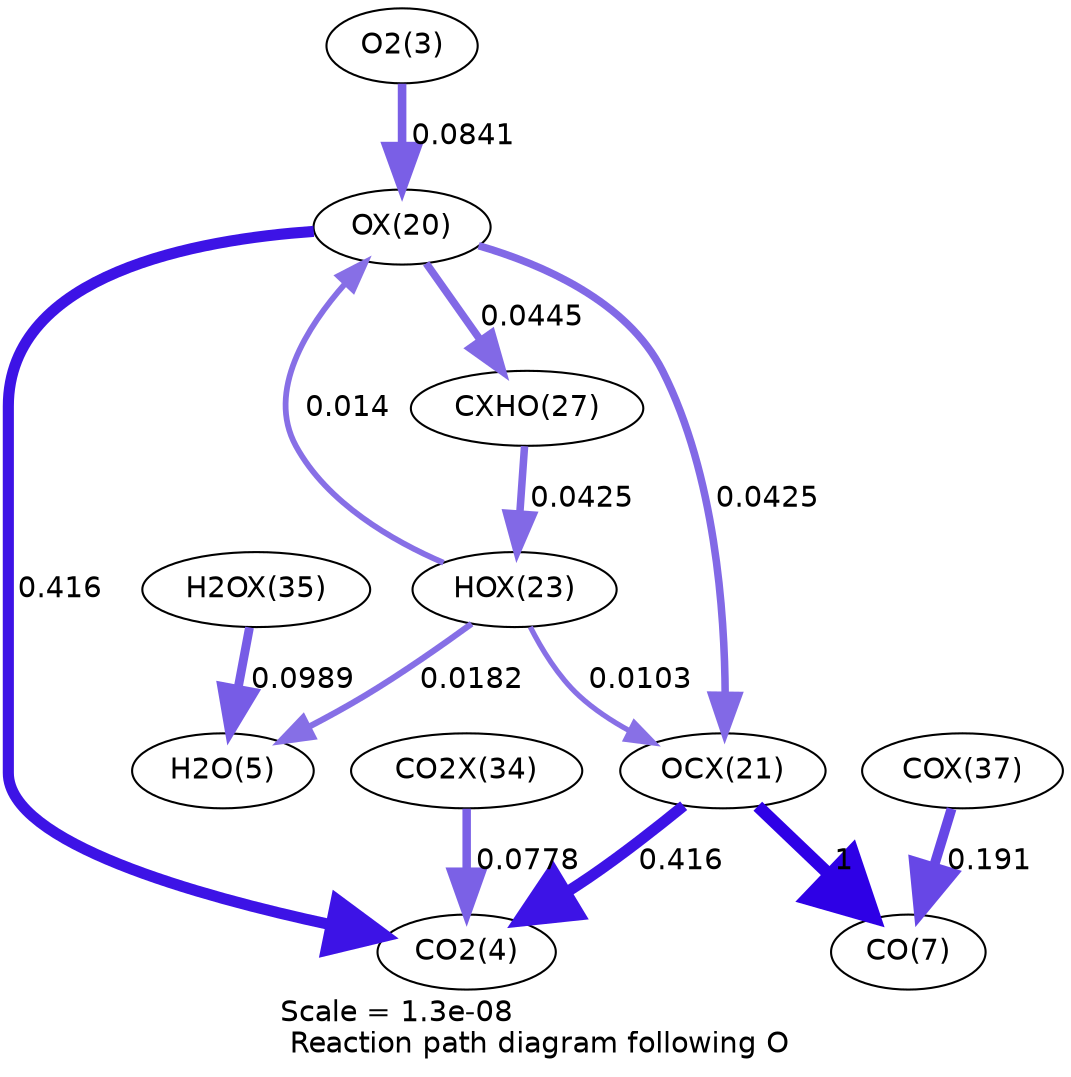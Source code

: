 digraph reaction_paths {
center=1;
s5 -> s23[fontname="Helvetica", penwidth=4.13, arrowsize=2.07, color="0.7, 0.584, 0.9"
, label=" 0.0841"];
s23 -> s30[fontname="Helvetica", penwidth=3.65, arrowsize=1.82, color="0.7, 0.544, 0.9"
, label=" 0.0445"];
s26 -> s23[fontname="Helvetica", penwidth=2.78, arrowsize=1.39, color="0.7, 0.514, 0.9"
, label=" 0.014"];
s23 -> s24[fontname="Helvetica", penwidth=3.62, arrowsize=1.81, color="0.7, 0.543, 0.9"
, label=" 0.0425"];
s23 -> s6[fontname="Helvetica", penwidth=5.34, arrowsize=2.67, color="0.7, 0.916, 0.9"
, label=" 0.416"];
s30 -> s26[fontname="Helvetica", penwidth=3.62, arrowsize=1.81, color="0.7, 0.543, 0.9"
, label=" 0.0425"];
s26 -> s7[fontname="Helvetica", penwidth=2.97, arrowsize=1.49, color="0.7, 0.518, 0.9"
, label=" 0.0182"];
s26 -> s24[fontname="Helvetica", penwidth=2.54, arrowsize=1.27, color="0.7, 0.51, 0.9"
, label=" 0.0103"];
s33 -> s7[fontname="Helvetica", penwidth=4.25, arrowsize=2.13, color="0.7, 0.599, 0.9"
, label=" 0.0989"];
s24 -> s9[fontname="Helvetica", penwidth=6, arrowsize=3, color="0.7, 1.5, 0.9"
, label=" 1"];
s35 -> s9[fontname="Helvetica", penwidth=4.75, arrowsize=2.38, color="0.7, 0.691, 0.9"
, label=" 0.191"];
s24 -> s6[fontname="Helvetica", penwidth=5.34, arrowsize=2.67, color="0.7, 0.916, 0.9"
, label=" 0.416"];
s32 -> s6[fontname="Helvetica", penwidth=4.07, arrowsize=2.04, color="0.7, 0.578, 0.9"
, label=" 0.0778"];
s5 [ fontname="Helvetica", label="O2(3)"];
s6 [ fontname="Helvetica", label="CO2(4)"];
s7 [ fontname="Helvetica", label="H2O(5)"];
s9 [ fontname="Helvetica", label="CO(7)"];
s23 [ fontname="Helvetica", label="OX(20)"];
s24 [ fontname="Helvetica", label="OCX(21)"];
s26 [ fontname="Helvetica", label="HOX(23)"];
s30 [ fontname="Helvetica", label="CXHO(27)"];
s32 [ fontname="Helvetica", label="CO2X(34)"];
s33 [ fontname="Helvetica", label="H2OX(35)"];
s35 [ fontname="Helvetica", label="COX(37)"];
 label = "Scale = 1.3e-08\l Reaction path diagram following O";
 fontname = "Helvetica";
}
